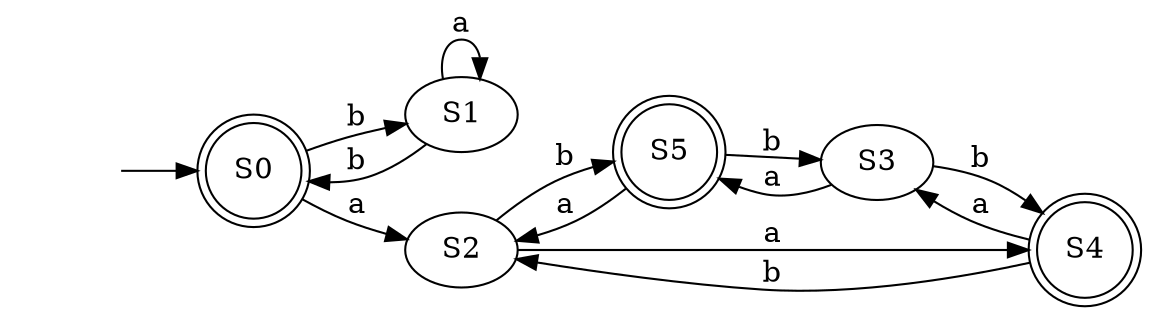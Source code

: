 digraph G {
rankdir=LR;
null [shape=plaintext label=""];
null -> S0
S0 -> S1 [label="b"];
S0 -> S2 [label="a"];
S0 [shape=doublecircle];
S1 -> S0 [label="b"];
S1 -> S1 [label="a"];
S5 [shape=doublecircle];
S2 -> S5 [label="b"];
S4 [shape=doublecircle];
S2 -> S4 [label="a"];
S5 [shape=doublecircle];
S3 -> S5 [label="a"];
S4 [shape=doublecircle];
S3 -> S4 [label="b"];
S4 -> S3 [label="a"];
S4 -> S2 [label="b"];
S5 -> S3 [label="b"];
S5 -> S2 [label="a"];
}
